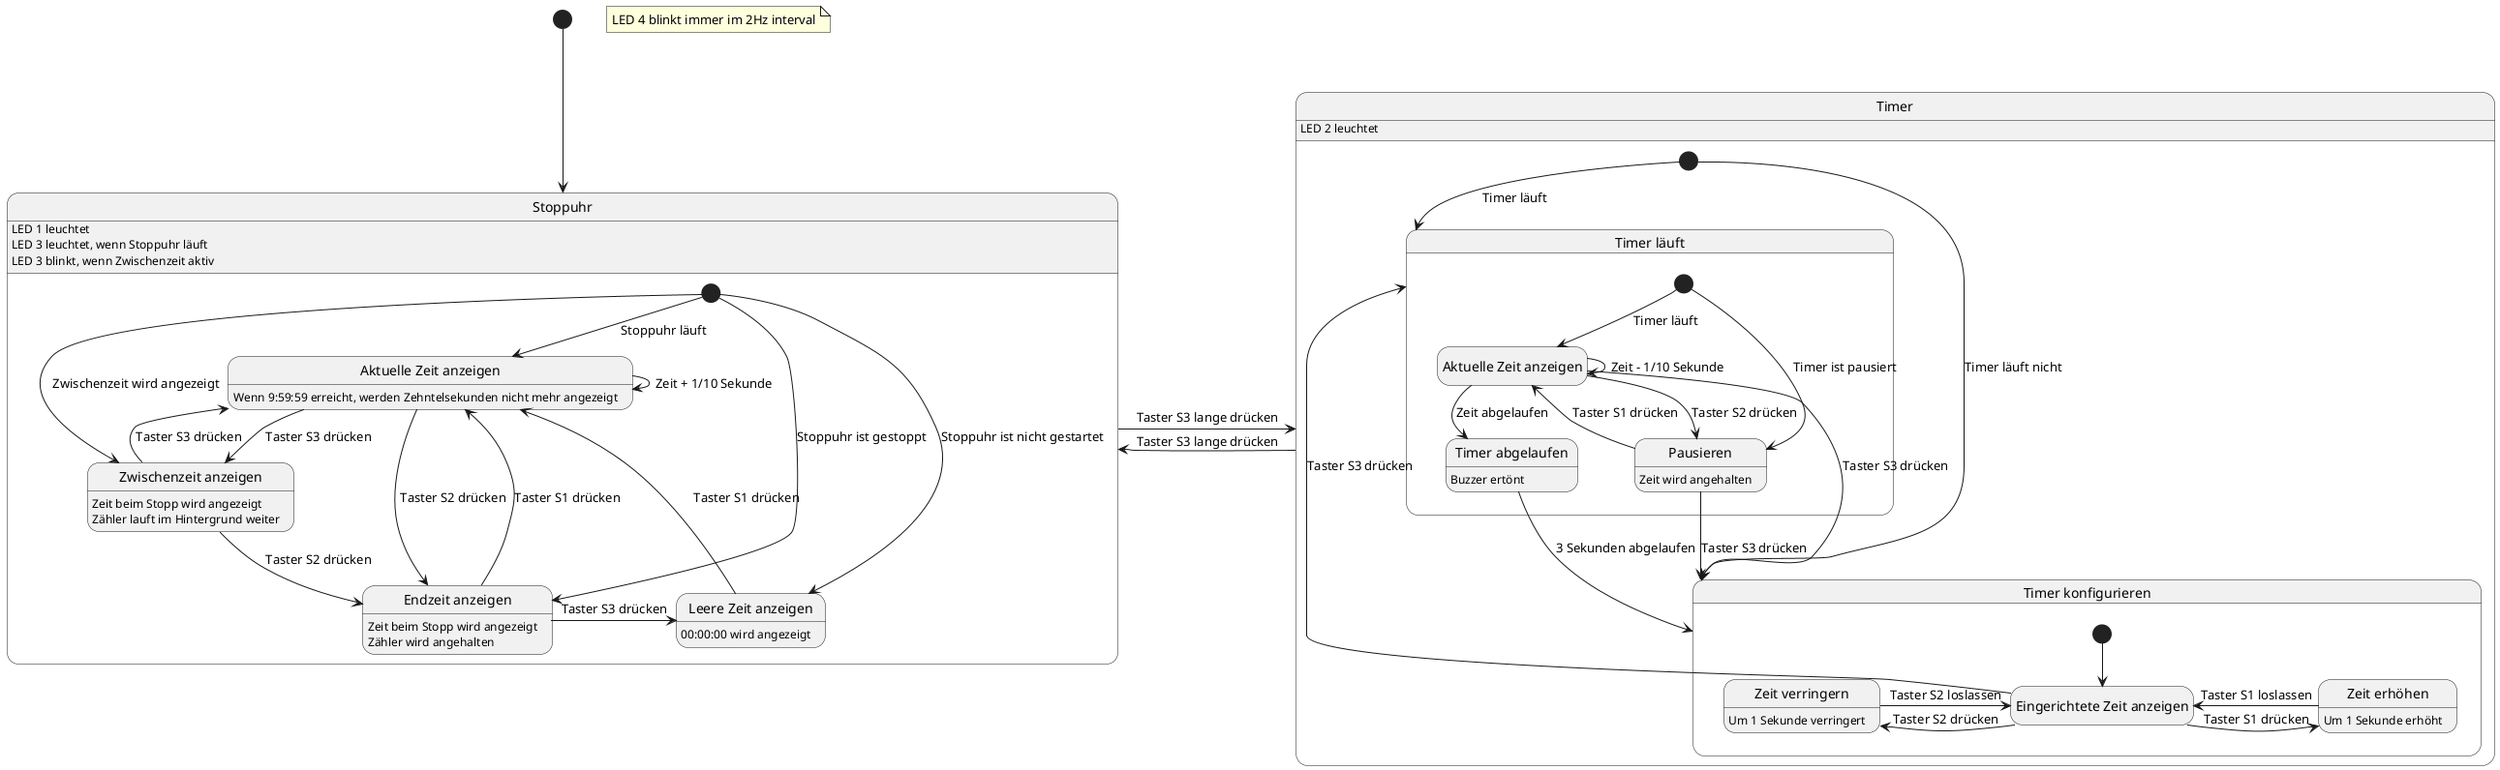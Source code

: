 @startuml "M242 - Stoppuhr & Timer - State-Event-Diagramm"
hide empty description

' LED & Buzzer über Kommentare darstellen
' Stimmt Buzzer pausieren

[*] --> Stoppuhr

note "LED 4 blinkt immer im 2Hz interval" AS N1

state Stoppuhr {
    ' Eigenschaften
    Stoppuhr : LED 1 leuchtet
    Stoppuhr : LED 3 leuchtet, wenn Stoppuhr läuft
    Stoppuhr : LED 3 blinkt, wenn Zwischenzeit aktiv

    ' Events
    [*] --> SAktuelleZeitAnzeigen : Stoppuhr läuft
    [*] --> LeereZeitAnzeigen : Stoppuhr ist nicht gestartet
    [*] --> ZwischenZeitAnzeigen : Zwischenzeit wird angezeigt
    [*] --> EndzeitAnzeigen : Stoppuhr ist gestoppt

    ' States
    state LeereZeitAnzeigen as "Leere Zeit anzeigen"
    LeereZeitAnzeigen : 00:00:00 wird angezeigt
    
    state SAktuelleZeitAnzeigen as "Aktuelle Zeit anzeigen"
    SAktuelleZeitAnzeigen : Wenn 9:59:59 erreicht, werden Zehntelsekunden nicht mehr angezeigt

    state ZwischenZeitAnzeigen as "Zwischenzeit anzeigen"
    ZwischenZeitAnzeigen : Zeit beim Stopp wird angezeigt
    ZwischenZeitAnzeigen : Zähler lauft im Hintergrund weiter
    
    state EndzeitAnzeigen as "Endzeit anzeigen"
    EndzeitAnzeigen : Zeit beim Stopp wird angezeigt
    EndzeitAnzeigen : Zähler wird angehalten

    ' Events
    SAktuelleZeitAnzeigen -> SAktuelleZeitAnzeigen : Zeit + 1/10 Sekunde
        
    LeereZeitAnzeigen -> SAktuelleZeitAnzeigen : Taster S1 drücken

    SAktuelleZeitAnzeigen --> ZwischenZeitAnzeigen : Taster S3 drücken
    ZwischenZeitAnzeigen -> SAktuelleZeitAnzeigen : Taster S3 drücken
    ZwischenZeitAnzeigen --> EndzeitAnzeigen : Taster S2 drücken

    SAktuelleZeitAnzeigen -> EndzeitAnzeigen : Taster S2 drücken
    EndzeitAnzeigen -> SAktuelleZeitAnzeigen : Taster S1 drücken
    EndzeitAnzeigen -> LeereZeitAnzeigen : Taster S3 drücken
}

state Timer {
    ' Eigenschaften
    Timer : LED 2 leuchtet

    ' Events
    [*] --> ConfigTimer : Timer läuft nicht
    [*] --> RunningTimer : Timer läuft

    state ConfigTimer as "Timer konfigurieren" {
        ' States
        state EingerichteteZeitAnzeigen as "Eingerichtete Zeit anzeigen"
        state ZeitErhöhen as "Zeit erhöhen"
        ZeitErhöhen : Um 1 Sekunde erhöht
        state ZeitVerringern as "Zeit verringern"
        ZeitVerringern : Um 1 Sekunde verringert

        ' Events
        [*] --> EingerichteteZeitAnzeigen
       
        EingerichteteZeitAnzeigen -> ZeitErhöhen : Taster S1 drücken
        ZeitErhöhen -> EingerichteteZeitAnzeigen : Taster S1 loslassen
        
        EingerichteteZeitAnzeigen -left-> ZeitVerringern : Taster S2 drücken
        ZeitVerringern -> EingerichteteZeitAnzeigen : Taster S2 loslassen

        EingerichteteZeitAnzeigen -> RunningTimer : Taster S3 drücken
    }

    state RunningTimer as "Timer läuft" {
        ' States
        state TAktuelleZeitAnzeigen as "Aktuelle Zeit anzeigen"
        state Pausieren as "Pausieren"
        Pausieren : Zeit wird angehalten
        state TimerAbgelaufen as "Timer abgelaufen"
        TimerAbgelaufen : Buzzer ertönt

        ' Events
        [*] --> TAktuelleZeitAnzeigen : Timer läuft
        [*] --> Pausieren : Timer ist pausiert

        TAktuelleZeitAnzeigen -> TAktuelleZeitAnzeigen : Zeit - 1/10 Sekunde

        TAktuelleZeitAnzeigen --> Pausieren : Taster S2 drücken 
        Pausieren -> TAktuelleZeitAnzeigen : Taster S1 drücken
        Pausieren --> ConfigTimer : Taster S3 drücken

        TAktuelleZeitAnzeigen --> TimerAbgelaufen : Zeit abgelaufen
        TimerAbgelaufen ---> ConfigTimer : 3 Sekunden abgelaufen

        TAktuelleZeitAnzeigen -> ConfigTimer : Taster S3 drücken
    }
}

Stoppuhr -right-> Timer : Taster S3 lange drücken
Timer -left-> Stoppuhr : Taster S3 lange drücken

@enduml